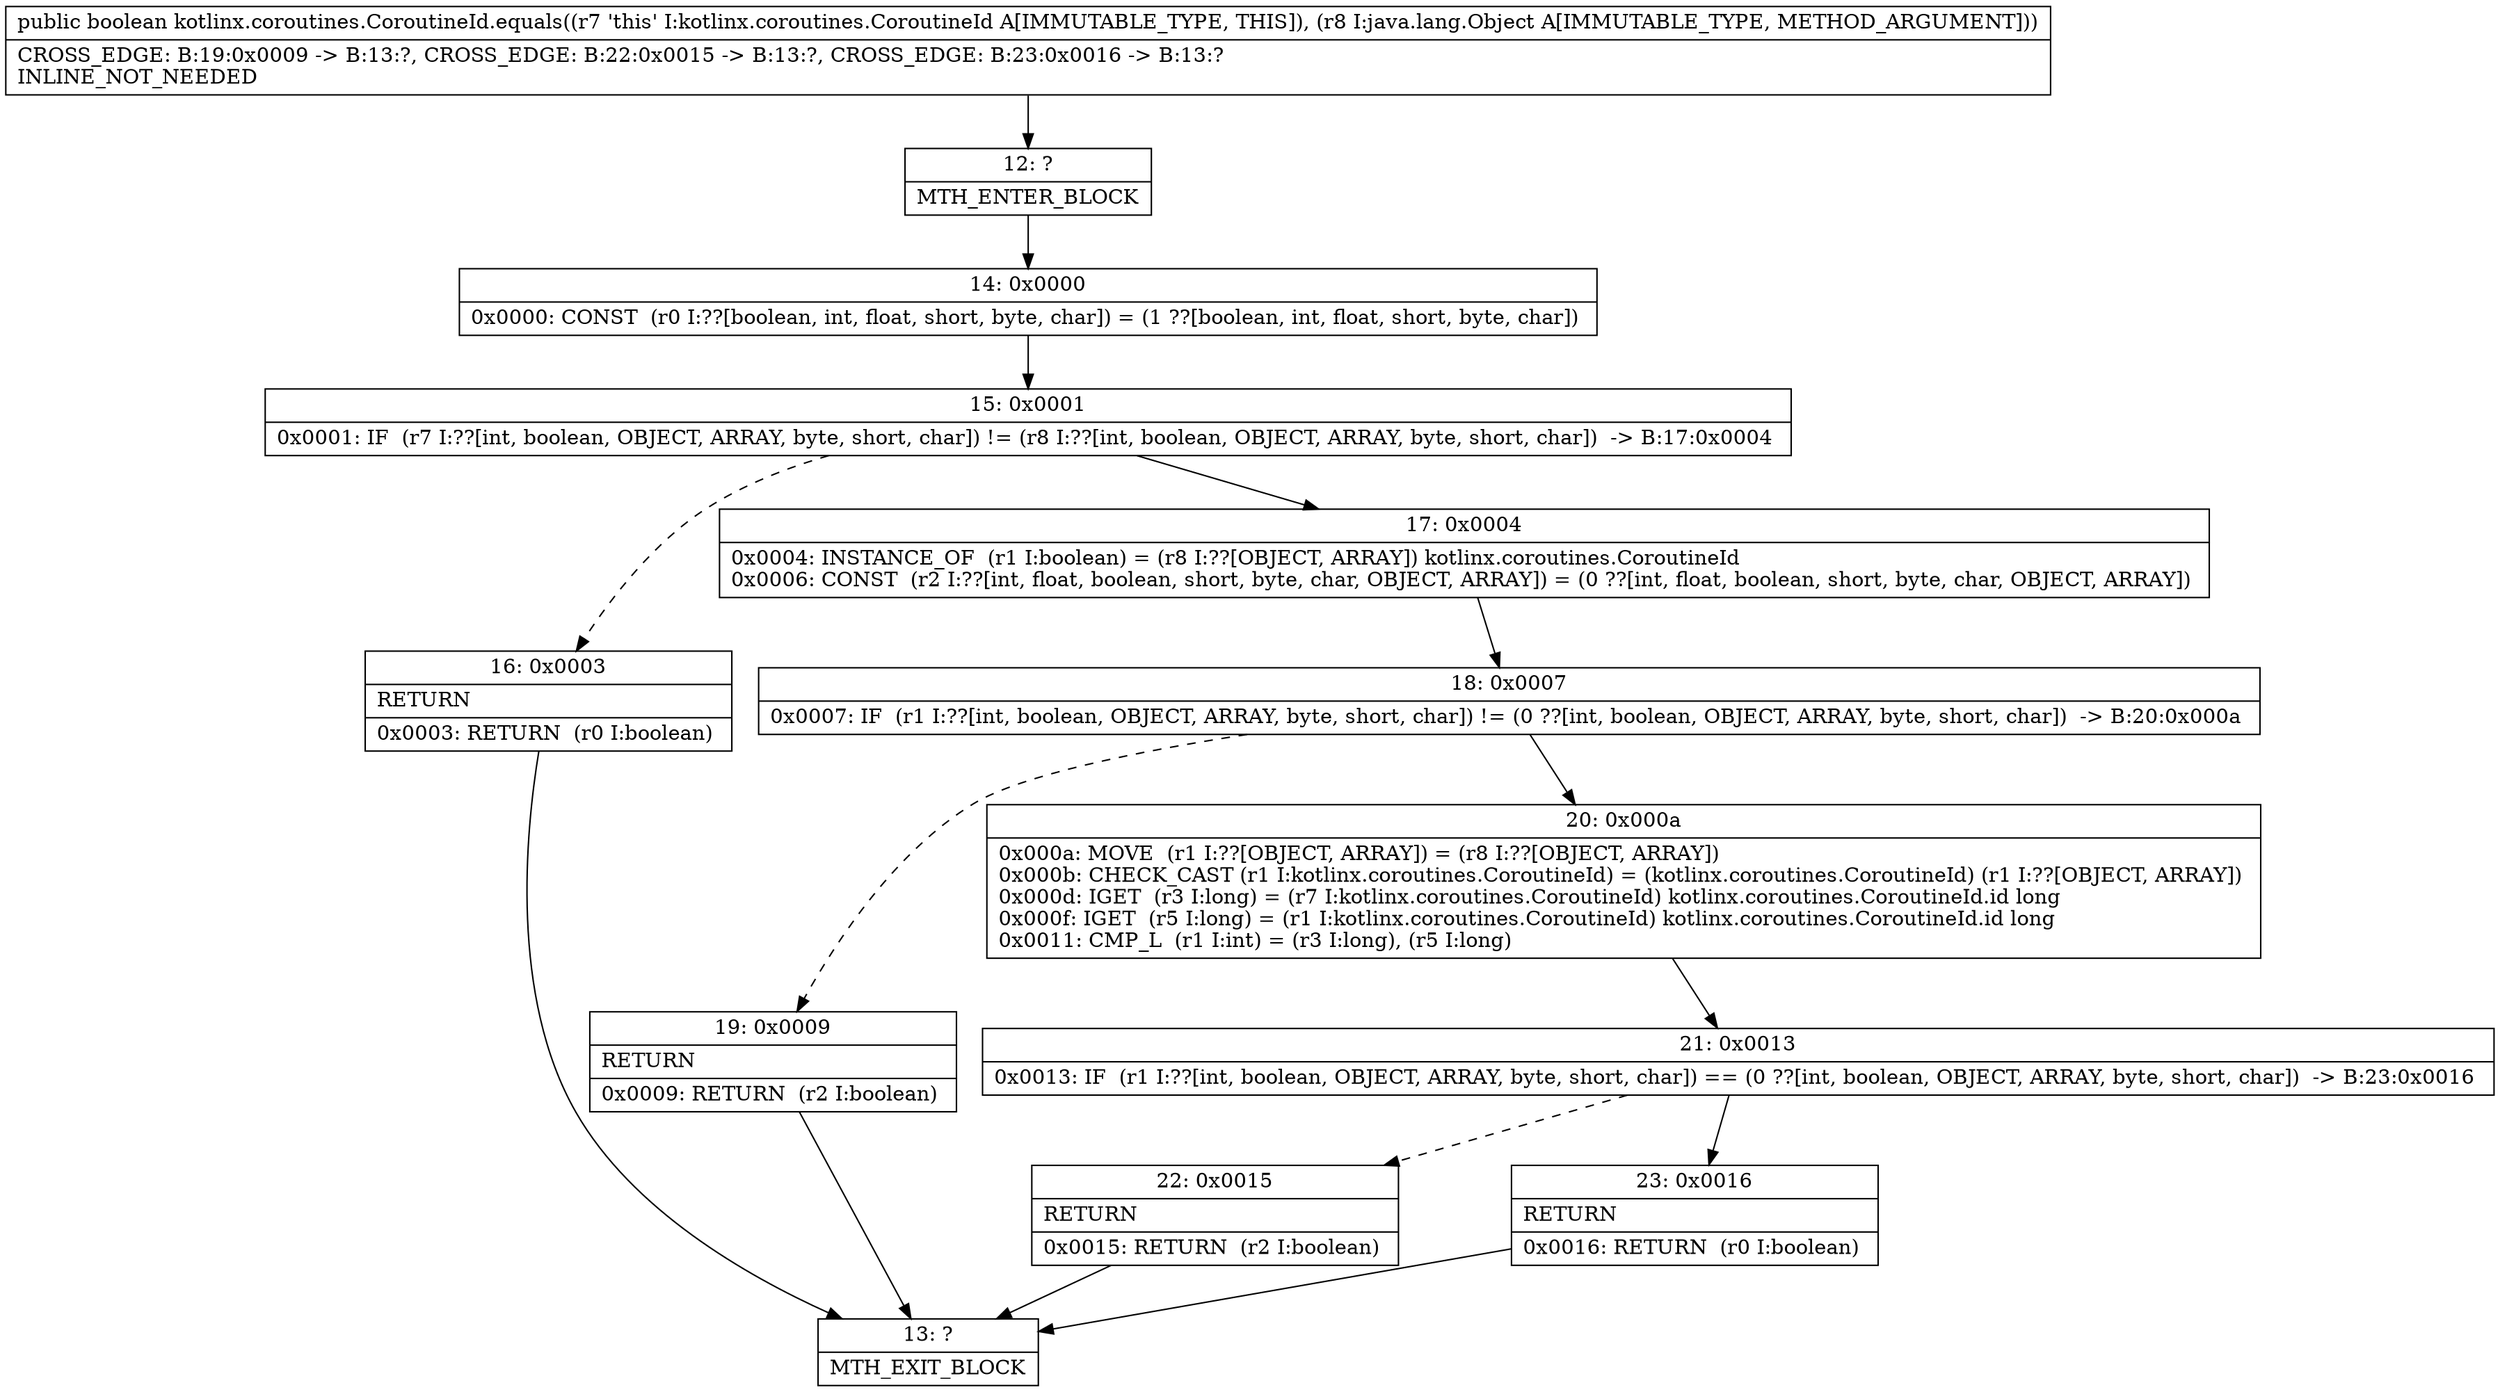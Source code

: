 digraph "CFG forkotlinx.coroutines.CoroutineId.equals(Ljava\/lang\/Object;)Z" {
Node_12 [shape=record,label="{12\:\ ?|MTH_ENTER_BLOCK\l}"];
Node_14 [shape=record,label="{14\:\ 0x0000|0x0000: CONST  (r0 I:??[boolean, int, float, short, byte, char]) = (1 ??[boolean, int, float, short, byte, char]) \l}"];
Node_15 [shape=record,label="{15\:\ 0x0001|0x0001: IF  (r7 I:??[int, boolean, OBJECT, ARRAY, byte, short, char]) != (r8 I:??[int, boolean, OBJECT, ARRAY, byte, short, char])  \-\> B:17:0x0004 \l}"];
Node_16 [shape=record,label="{16\:\ 0x0003|RETURN\l|0x0003: RETURN  (r0 I:boolean) \l}"];
Node_13 [shape=record,label="{13\:\ ?|MTH_EXIT_BLOCK\l}"];
Node_17 [shape=record,label="{17\:\ 0x0004|0x0004: INSTANCE_OF  (r1 I:boolean) = (r8 I:??[OBJECT, ARRAY]) kotlinx.coroutines.CoroutineId \l0x0006: CONST  (r2 I:??[int, float, boolean, short, byte, char, OBJECT, ARRAY]) = (0 ??[int, float, boolean, short, byte, char, OBJECT, ARRAY]) \l}"];
Node_18 [shape=record,label="{18\:\ 0x0007|0x0007: IF  (r1 I:??[int, boolean, OBJECT, ARRAY, byte, short, char]) != (0 ??[int, boolean, OBJECT, ARRAY, byte, short, char])  \-\> B:20:0x000a \l}"];
Node_19 [shape=record,label="{19\:\ 0x0009|RETURN\l|0x0009: RETURN  (r2 I:boolean) \l}"];
Node_20 [shape=record,label="{20\:\ 0x000a|0x000a: MOVE  (r1 I:??[OBJECT, ARRAY]) = (r8 I:??[OBJECT, ARRAY]) \l0x000b: CHECK_CAST (r1 I:kotlinx.coroutines.CoroutineId) = (kotlinx.coroutines.CoroutineId) (r1 I:??[OBJECT, ARRAY]) \l0x000d: IGET  (r3 I:long) = (r7 I:kotlinx.coroutines.CoroutineId) kotlinx.coroutines.CoroutineId.id long \l0x000f: IGET  (r5 I:long) = (r1 I:kotlinx.coroutines.CoroutineId) kotlinx.coroutines.CoroutineId.id long \l0x0011: CMP_L  (r1 I:int) = (r3 I:long), (r5 I:long) \l}"];
Node_21 [shape=record,label="{21\:\ 0x0013|0x0013: IF  (r1 I:??[int, boolean, OBJECT, ARRAY, byte, short, char]) == (0 ??[int, boolean, OBJECT, ARRAY, byte, short, char])  \-\> B:23:0x0016 \l}"];
Node_22 [shape=record,label="{22\:\ 0x0015|RETURN\l|0x0015: RETURN  (r2 I:boolean) \l}"];
Node_23 [shape=record,label="{23\:\ 0x0016|RETURN\l|0x0016: RETURN  (r0 I:boolean) \l}"];
MethodNode[shape=record,label="{public boolean kotlinx.coroutines.CoroutineId.equals((r7 'this' I:kotlinx.coroutines.CoroutineId A[IMMUTABLE_TYPE, THIS]), (r8 I:java.lang.Object A[IMMUTABLE_TYPE, METHOD_ARGUMENT]))  | CROSS_EDGE: B:19:0x0009 \-\> B:13:?, CROSS_EDGE: B:22:0x0015 \-\> B:13:?, CROSS_EDGE: B:23:0x0016 \-\> B:13:?\lINLINE_NOT_NEEDED\l}"];
MethodNode -> Node_12;Node_12 -> Node_14;
Node_14 -> Node_15;
Node_15 -> Node_16[style=dashed];
Node_15 -> Node_17;
Node_16 -> Node_13;
Node_17 -> Node_18;
Node_18 -> Node_19[style=dashed];
Node_18 -> Node_20;
Node_19 -> Node_13;
Node_20 -> Node_21;
Node_21 -> Node_22[style=dashed];
Node_21 -> Node_23;
Node_22 -> Node_13;
Node_23 -> Node_13;
}

